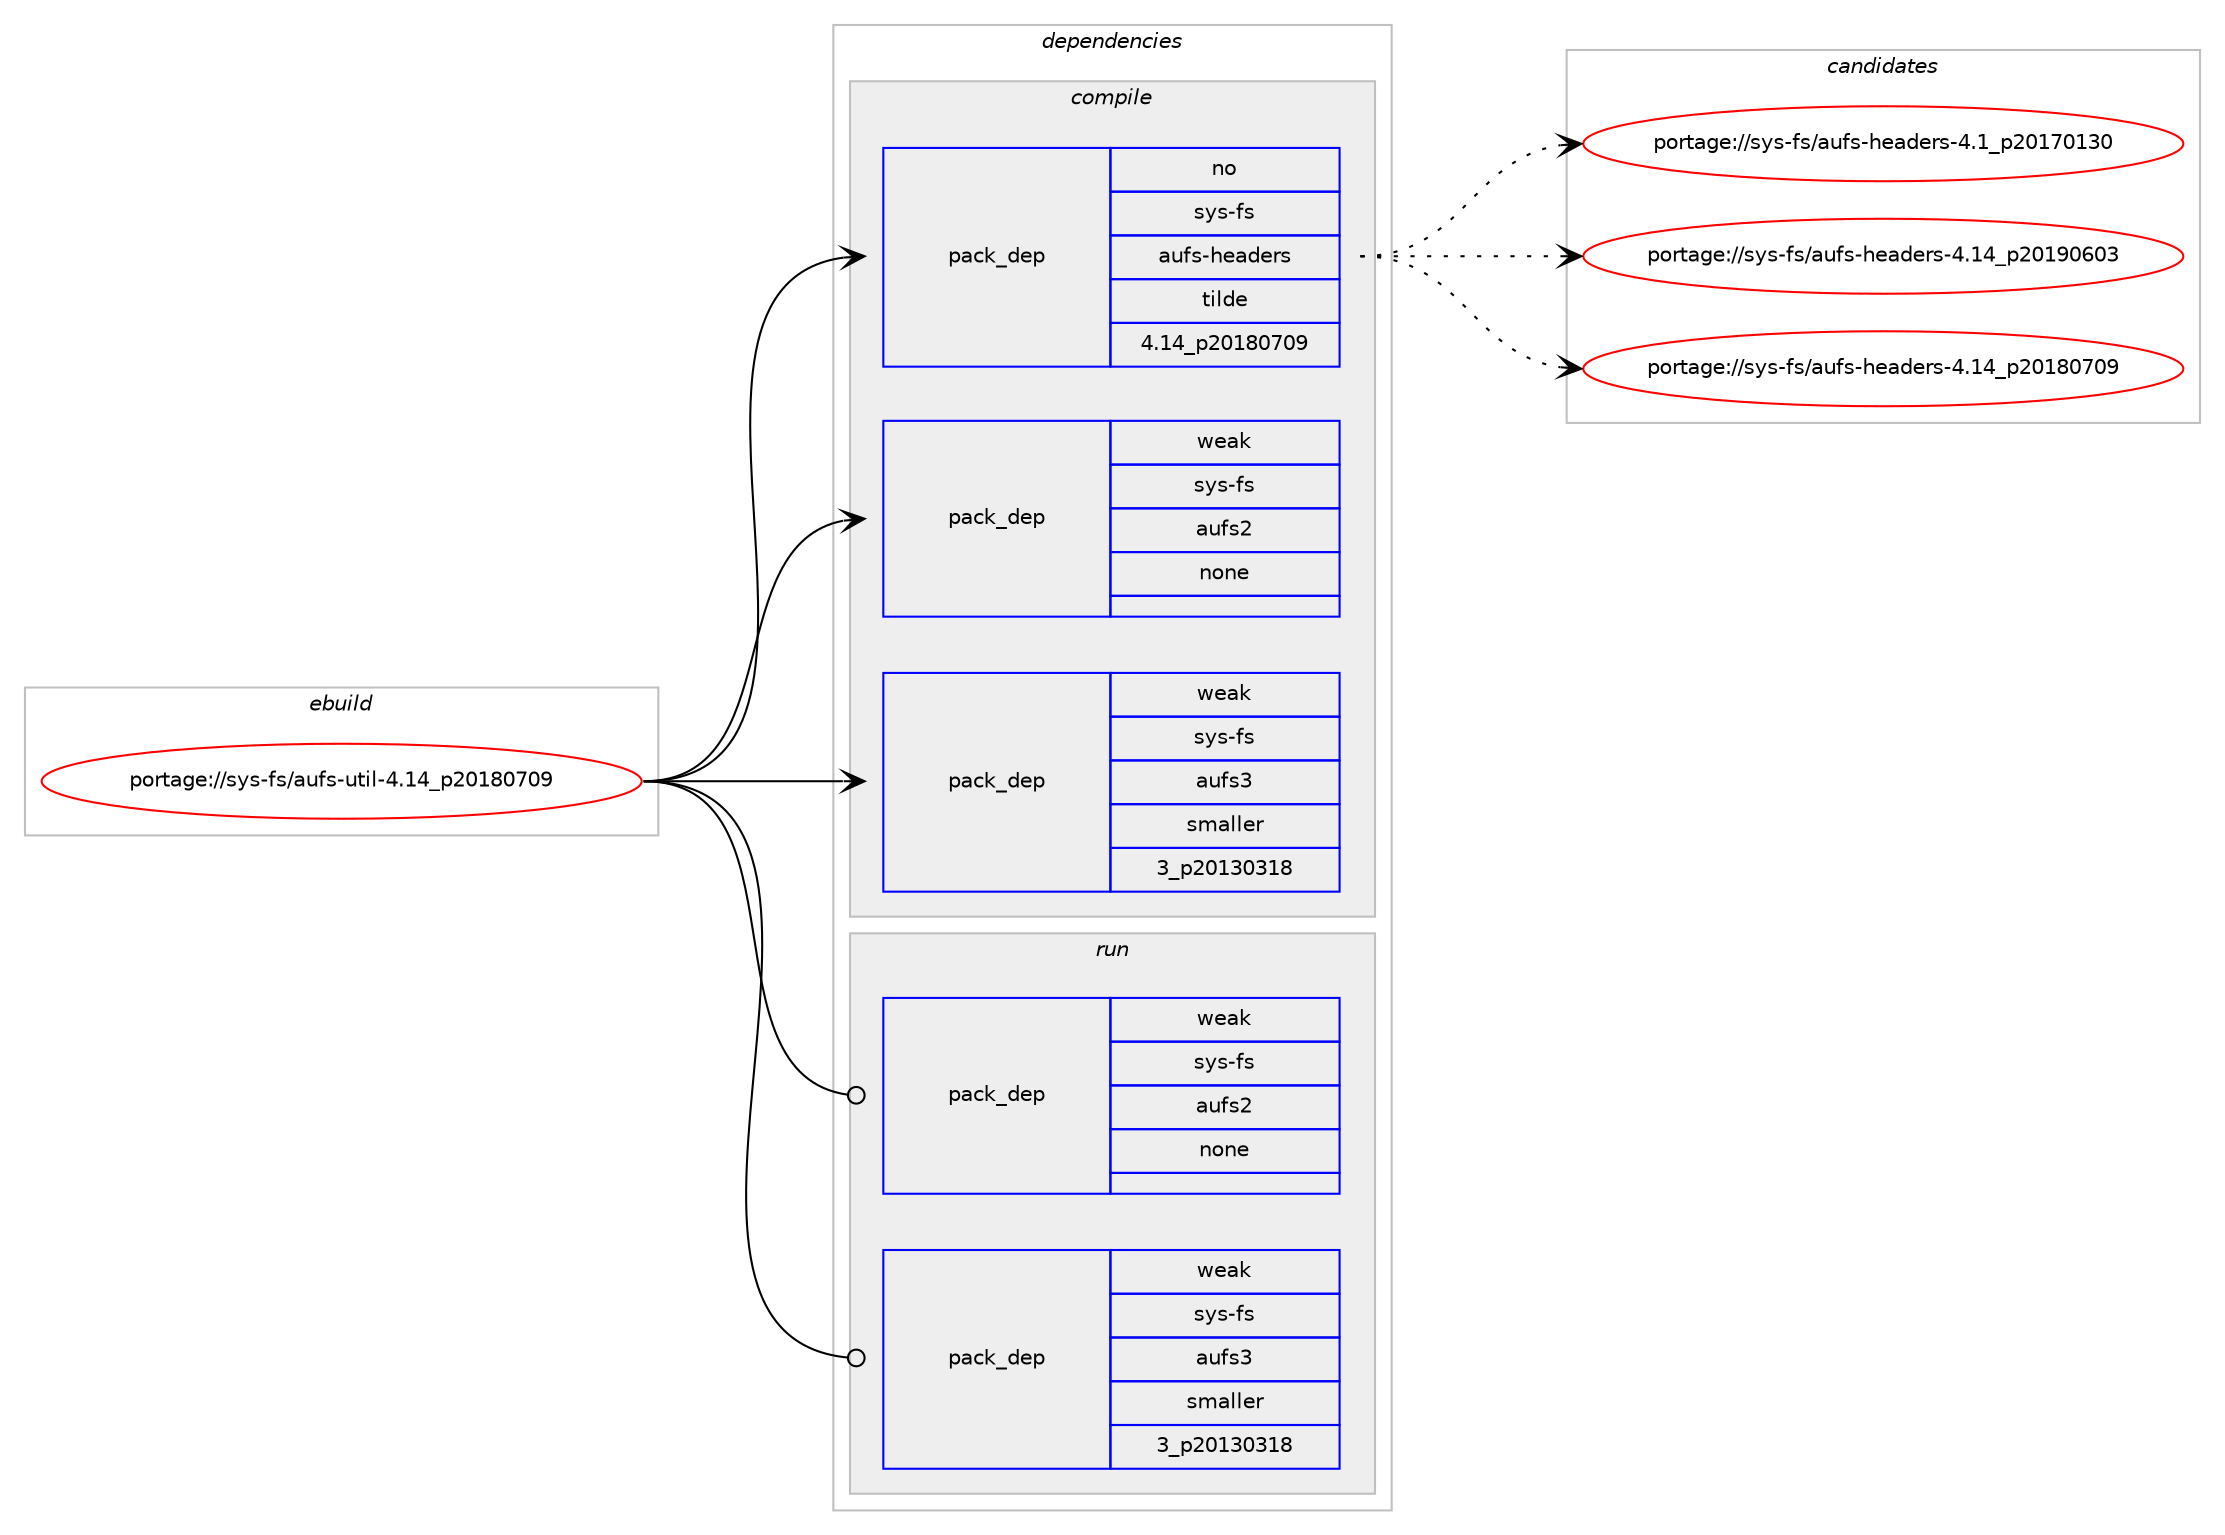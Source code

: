 digraph prolog {

# *************
# Graph options
# *************

newrank=true;
concentrate=true;
compound=true;
graph [rankdir=LR,fontname=Helvetica,fontsize=10,ranksep=1.5];#, ranksep=2.5, nodesep=0.2];
edge  [arrowhead=vee];
node  [fontname=Helvetica,fontsize=10];

# **********
# The ebuild
# **********

subgraph cluster_leftcol {
color=gray;
rank=same;
label=<<i>ebuild</i>>;
id [label="portage://sys-fs/aufs-util-4.14_p20180709", color=red, width=4, href="../sys-fs/aufs-util-4.14_p20180709.svg"];
}

# ****************
# The dependencies
# ****************

subgraph cluster_midcol {
color=gray;
label=<<i>dependencies</i>>;
subgraph cluster_compile {
fillcolor="#eeeeee";
style=filled;
label=<<i>compile</i>>;
subgraph pack23780 {
dependency30213 [label=<<TABLE BORDER="0" CELLBORDER="1" CELLSPACING="0" CELLPADDING="4" WIDTH="220"><TR><TD ROWSPAN="6" CELLPADDING="30">pack_dep</TD></TR><TR><TD WIDTH="110">no</TD></TR><TR><TD>sys-fs</TD></TR><TR><TD>aufs-headers</TD></TR><TR><TD>tilde</TD></TR><TR><TD>4.14_p20180709</TD></TR></TABLE>>, shape=none, color=blue];
}
id:e -> dependency30213:w [weight=20,style="solid",arrowhead="vee"];
subgraph pack23781 {
dependency30214 [label=<<TABLE BORDER="0" CELLBORDER="1" CELLSPACING="0" CELLPADDING="4" WIDTH="220"><TR><TD ROWSPAN="6" CELLPADDING="30">pack_dep</TD></TR><TR><TD WIDTH="110">weak</TD></TR><TR><TD>sys-fs</TD></TR><TR><TD>aufs2</TD></TR><TR><TD>none</TD></TR><TR><TD></TD></TR></TABLE>>, shape=none, color=blue];
}
id:e -> dependency30214:w [weight=20,style="solid",arrowhead="vee"];
subgraph pack23782 {
dependency30215 [label=<<TABLE BORDER="0" CELLBORDER="1" CELLSPACING="0" CELLPADDING="4" WIDTH="220"><TR><TD ROWSPAN="6" CELLPADDING="30">pack_dep</TD></TR><TR><TD WIDTH="110">weak</TD></TR><TR><TD>sys-fs</TD></TR><TR><TD>aufs3</TD></TR><TR><TD>smaller</TD></TR><TR><TD>3_p20130318</TD></TR></TABLE>>, shape=none, color=blue];
}
id:e -> dependency30215:w [weight=20,style="solid",arrowhead="vee"];
}
subgraph cluster_compileandrun {
fillcolor="#eeeeee";
style=filled;
label=<<i>compile and run</i>>;
}
subgraph cluster_run {
fillcolor="#eeeeee";
style=filled;
label=<<i>run</i>>;
subgraph pack23783 {
dependency30216 [label=<<TABLE BORDER="0" CELLBORDER="1" CELLSPACING="0" CELLPADDING="4" WIDTH="220"><TR><TD ROWSPAN="6" CELLPADDING="30">pack_dep</TD></TR><TR><TD WIDTH="110">weak</TD></TR><TR><TD>sys-fs</TD></TR><TR><TD>aufs2</TD></TR><TR><TD>none</TD></TR><TR><TD></TD></TR></TABLE>>, shape=none, color=blue];
}
id:e -> dependency30216:w [weight=20,style="solid",arrowhead="odot"];
subgraph pack23784 {
dependency30217 [label=<<TABLE BORDER="0" CELLBORDER="1" CELLSPACING="0" CELLPADDING="4" WIDTH="220"><TR><TD ROWSPAN="6" CELLPADDING="30">pack_dep</TD></TR><TR><TD WIDTH="110">weak</TD></TR><TR><TD>sys-fs</TD></TR><TR><TD>aufs3</TD></TR><TR><TD>smaller</TD></TR><TR><TD>3_p20130318</TD></TR></TABLE>>, shape=none, color=blue];
}
id:e -> dependency30217:w [weight=20,style="solid",arrowhead="odot"];
}
}

# **************
# The candidates
# **************

subgraph cluster_choices {
rank=same;
color=gray;
label=<<i>candidates</i>>;

subgraph choice23780 {
color=black;
nodesep=1;
choice115121115451021154797117102115451041019710010111411545524649951125048495548495148 [label="portage://sys-fs/aufs-headers-4.1_p20170130", color=red, width=4,href="../sys-fs/aufs-headers-4.1_p20170130.svg"];
choice11512111545102115479711710211545104101971001011141154552464952951125048495748544851 [label="portage://sys-fs/aufs-headers-4.14_p20190603", color=red, width=4,href="../sys-fs/aufs-headers-4.14_p20190603.svg"];
choice11512111545102115479711710211545104101971001011141154552464952951125048495648554857 [label="portage://sys-fs/aufs-headers-4.14_p20180709", color=red, width=4,href="../sys-fs/aufs-headers-4.14_p20180709.svg"];
dependency30213:e -> choice115121115451021154797117102115451041019710010111411545524649951125048495548495148:w [style=dotted,weight="100"];
dependency30213:e -> choice11512111545102115479711710211545104101971001011141154552464952951125048495748544851:w [style=dotted,weight="100"];
dependency30213:e -> choice11512111545102115479711710211545104101971001011141154552464952951125048495648554857:w [style=dotted,weight="100"];
}
subgraph choice23781 {
color=black;
nodesep=1;
}
subgraph choice23782 {
color=black;
nodesep=1;
}
subgraph choice23783 {
color=black;
nodesep=1;
}
subgraph choice23784 {
color=black;
nodesep=1;
}
}

}
